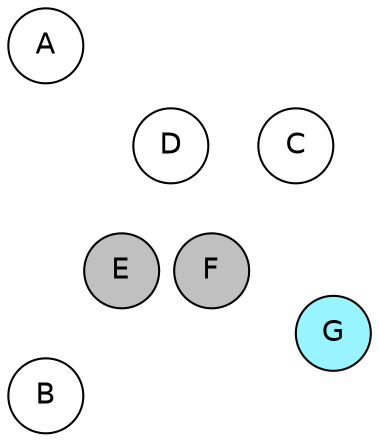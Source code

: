 
graph {

layout = circo;
mindist = .1

node [shape = circle, fontname = Helvetica, margin = 0, style = filled]
edge [style=invis]

subgraph 1 {
	E -- F -- F# -- G -- G# -- A -- A# -- B -- C -- C# -- D -- D# -- E
}

C [fillcolor = white];
C# [fillcolor = gray];
D [fillcolor = white];
D# [fillcolor = white];
E [fillcolor = gray];
F [fillcolor = gray];
F# [fillcolor = white];
G [fillcolor = cadetblue1];
G# [fillcolor = white];
A [fillcolor = white];
A# [fillcolor = gray];
B [fillcolor = white];
}
